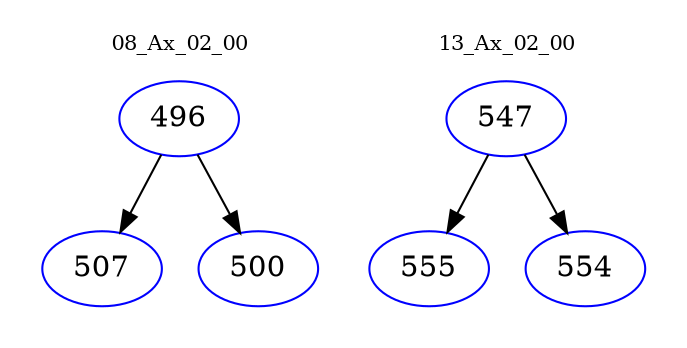digraph{
subgraph cluster_0 {
color = white
label = "08_Ax_02_00";
fontsize=10;
T0_496 [label="496", color="blue"]
T0_496 -> T0_507 [color="black"]
T0_507 [label="507", color="blue"]
T0_496 -> T0_500 [color="black"]
T0_500 [label="500", color="blue"]
}
subgraph cluster_1 {
color = white
label = "13_Ax_02_00";
fontsize=10;
T1_547 [label="547", color="blue"]
T1_547 -> T1_555 [color="black"]
T1_555 [label="555", color="blue"]
T1_547 -> T1_554 [color="black"]
T1_554 [label="554", color="blue"]
}
}
